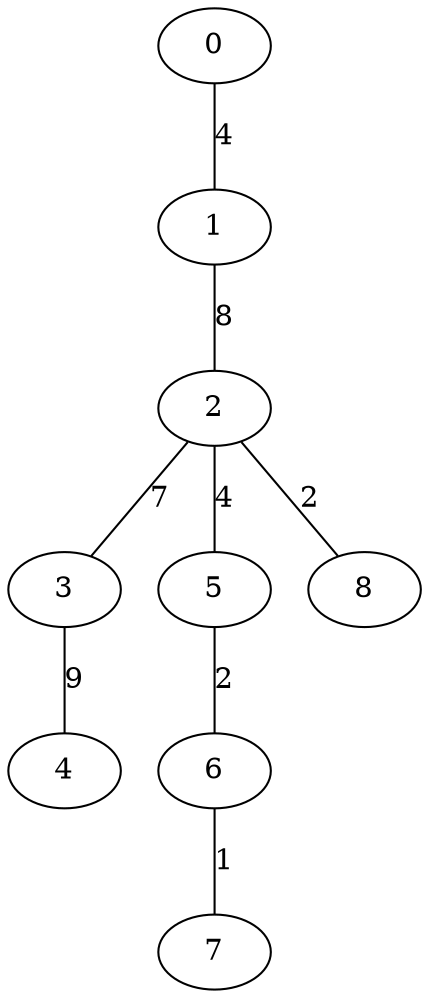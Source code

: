 graph MST {
  0 -- 1 [label="4"];
  1 -- 2 [label="8"];
  2 -- 3 [label="7"];
  3 -- 4 [label="9"];
  2 -- 5 [label="4"];
  5 -- 6 [label="2"];
  6 -- 7 [label="1"];
  2 -- 8 [label="2"];
}
